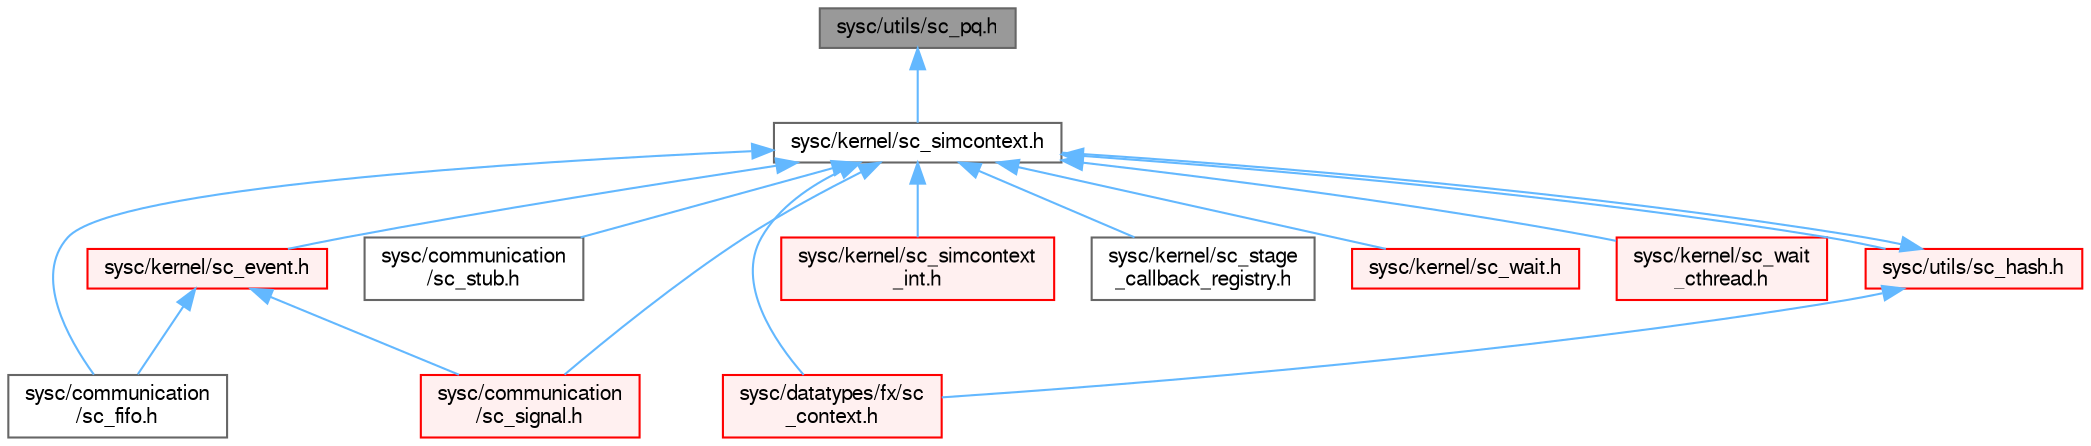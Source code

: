 digraph "sysc/utils/sc_pq.h"
{
 // LATEX_PDF_SIZE
  bgcolor="transparent";
  edge [fontname=FreeSans,fontsize=10,labelfontname=FreeSans,labelfontsize=10];
  node [fontname=FreeSans,fontsize=10,shape=box,height=0.2,width=0.4];
  Node1 [id="Node000001",label="sysc/utils/sc_pq.h",height=0.2,width=0.4,color="gray40", fillcolor="grey60", style="filled", fontcolor="black",tooltip=" "];
  Node1 -> Node2 [id="edge1_Node000001_Node000002",dir="back",color="steelblue1",style="solid",tooltip=" "];
  Node2 [id="Node000002",label="sysc/kernel/sc_simcontext.h",height=0.2,width=0.4,color="grey40", fillcolor="white", style="filled",URL="$a00377.html",tooltip=" "];
  Node2 -> Node3 [id="edge2_Node000002_Node000003",dir="back",color="steelblue1",style="solid",tooltip=" "];
  Node3 [id="Node000003",label="sysc/communication\l/sc_fifo.h",height=0.2,width=0.4,color="grey40", fillcolor="white", style="filled",URL="$a00272.html",tooltip=" "];
  Node2 -> Node4 [id="edge3_Node000002_Node000004",dir="back",color="steelblue1",style="solid",tooltip=" "];
  Node4 [id="Node000004",label="sysc/communication\l/sc_signal.h",height=0.2,width=0.4,color="red", fillcolor="#FFF0F0", style="filled",URL="$a00296.html",tooltip=" "];
  Node2 -> Node10 [id="edge4_Node000002_Node000010",dir="back",color="steelblue1",style="solid",tooltip=" "];
  Node10 [id="Node000010",label="sysc/communication\l/sc_stub.h",height=0.2,width=0.4,color="grey40", fillcolor="white", style="filled",URL="$a00305.html",tooltip=" "];
  Node2 -> Node11 [id="edge5_Node000002_Node000011",dir="back",color="steelblue1",style="solid",tooltip=" "];
  Node11 [id="Node000011",label="sysc/datatypes/fx/sc\l_context.h",height=0.2,width=0.4,color="red", fillcolor="#FFF0F0", style="filled",URL="$a00059.html",tooltip=" "];
  Node2 -> Node43 [id="edge6_Node000002_Node000043",dir="back",color="steelblue1",style="solid",tooltip=" "];
  Node43 [id="Node000043",label="sysc/kernel/sc_event.h",height=0.2,width=0.4,color="red", fillcolor="#FFF0F0", style="filled",URL="$a00398.html",tooltip=" "];
  Node43 -> Node3 [id="edge7_Node000043_Node000003",dir="back",color="steelblue1",style="solid",tooltip=" "];
  Node43 -> Node4 [id="edge8_Node000043_Node000004",dir="back",color="steelblue1",style="solid",tooltip=" "];
  Node2 -> Node54 [id="edge9_Node000002_Node000054",dir="back",color="steelblue1",style="solid",tooltip=" "];
  Node54 [id="Node000054",label="sysc/kernel/sc_simcontext\l_int.h",height=0.2,width=0.4,color="red", fillcolor="#FFF0F0", style="filled",URL="$a00425.html",tooltip=" "];
  Node2 -> Node56 [id="edge10_Node000002_Node000056",dir="back",color="steelblue1",style="solid",tooltip=" "];
  Node56 [id="Node000056",label="sysc/kernel/sc_stage\l_callback_registry.h",height=0.2,width=0.4,color="grey40", fillcolor="white", style="filled",URL="$a00344.html",tooltip=" "];
  Node2 -> Node63 [id="edge11_Node000002_Node000063",dir="back",color="steelblue1",style="solid",tooltip=" "];
  Node63 [id="Node000063",label="sysc/kernel/sc_wait.h",height=0.2,width=0.4,color="red", fillcolor="#FFF0F0", style="filled",URL="$a00332.html",tooltip=" "];
  Node2 -> Node68 [id="edge12_Node000002_Node000068",dir="back",color="steelblue1",style="solid",tooltip=" "];
  Node68 [id="Node000068",label="sysc/kernel/sc_wait\l_cthread.h",height=0.2,width=0.4,color="red", fillcolor="#FFF0F0", style="filled",URL="$a00389.html",tooltip=" "];
  Node2 -> Node69 [id="edge13_Node000002_Node000069",dir="back",color="steelblue1",style="solid",tooltip=" "];
  Node69 [id="Node000069",label="sysc/utils/sc_hash.h",height=0.2,width=0.4,color="red", fillcolor="#FFF0F0", style="filled",URL="$a00224.html",tooltip=" "];
  Node69 -> Node11 [id="edge14_Node000069_Node000011",dir="back",color="steelblue1",style="solid",tooltip=" "];
  Node69 -> Node2 [id="edge15_Node000069_Node000002",dir="back",color="steelblue1",style="solid",tooltip=" "];
}
